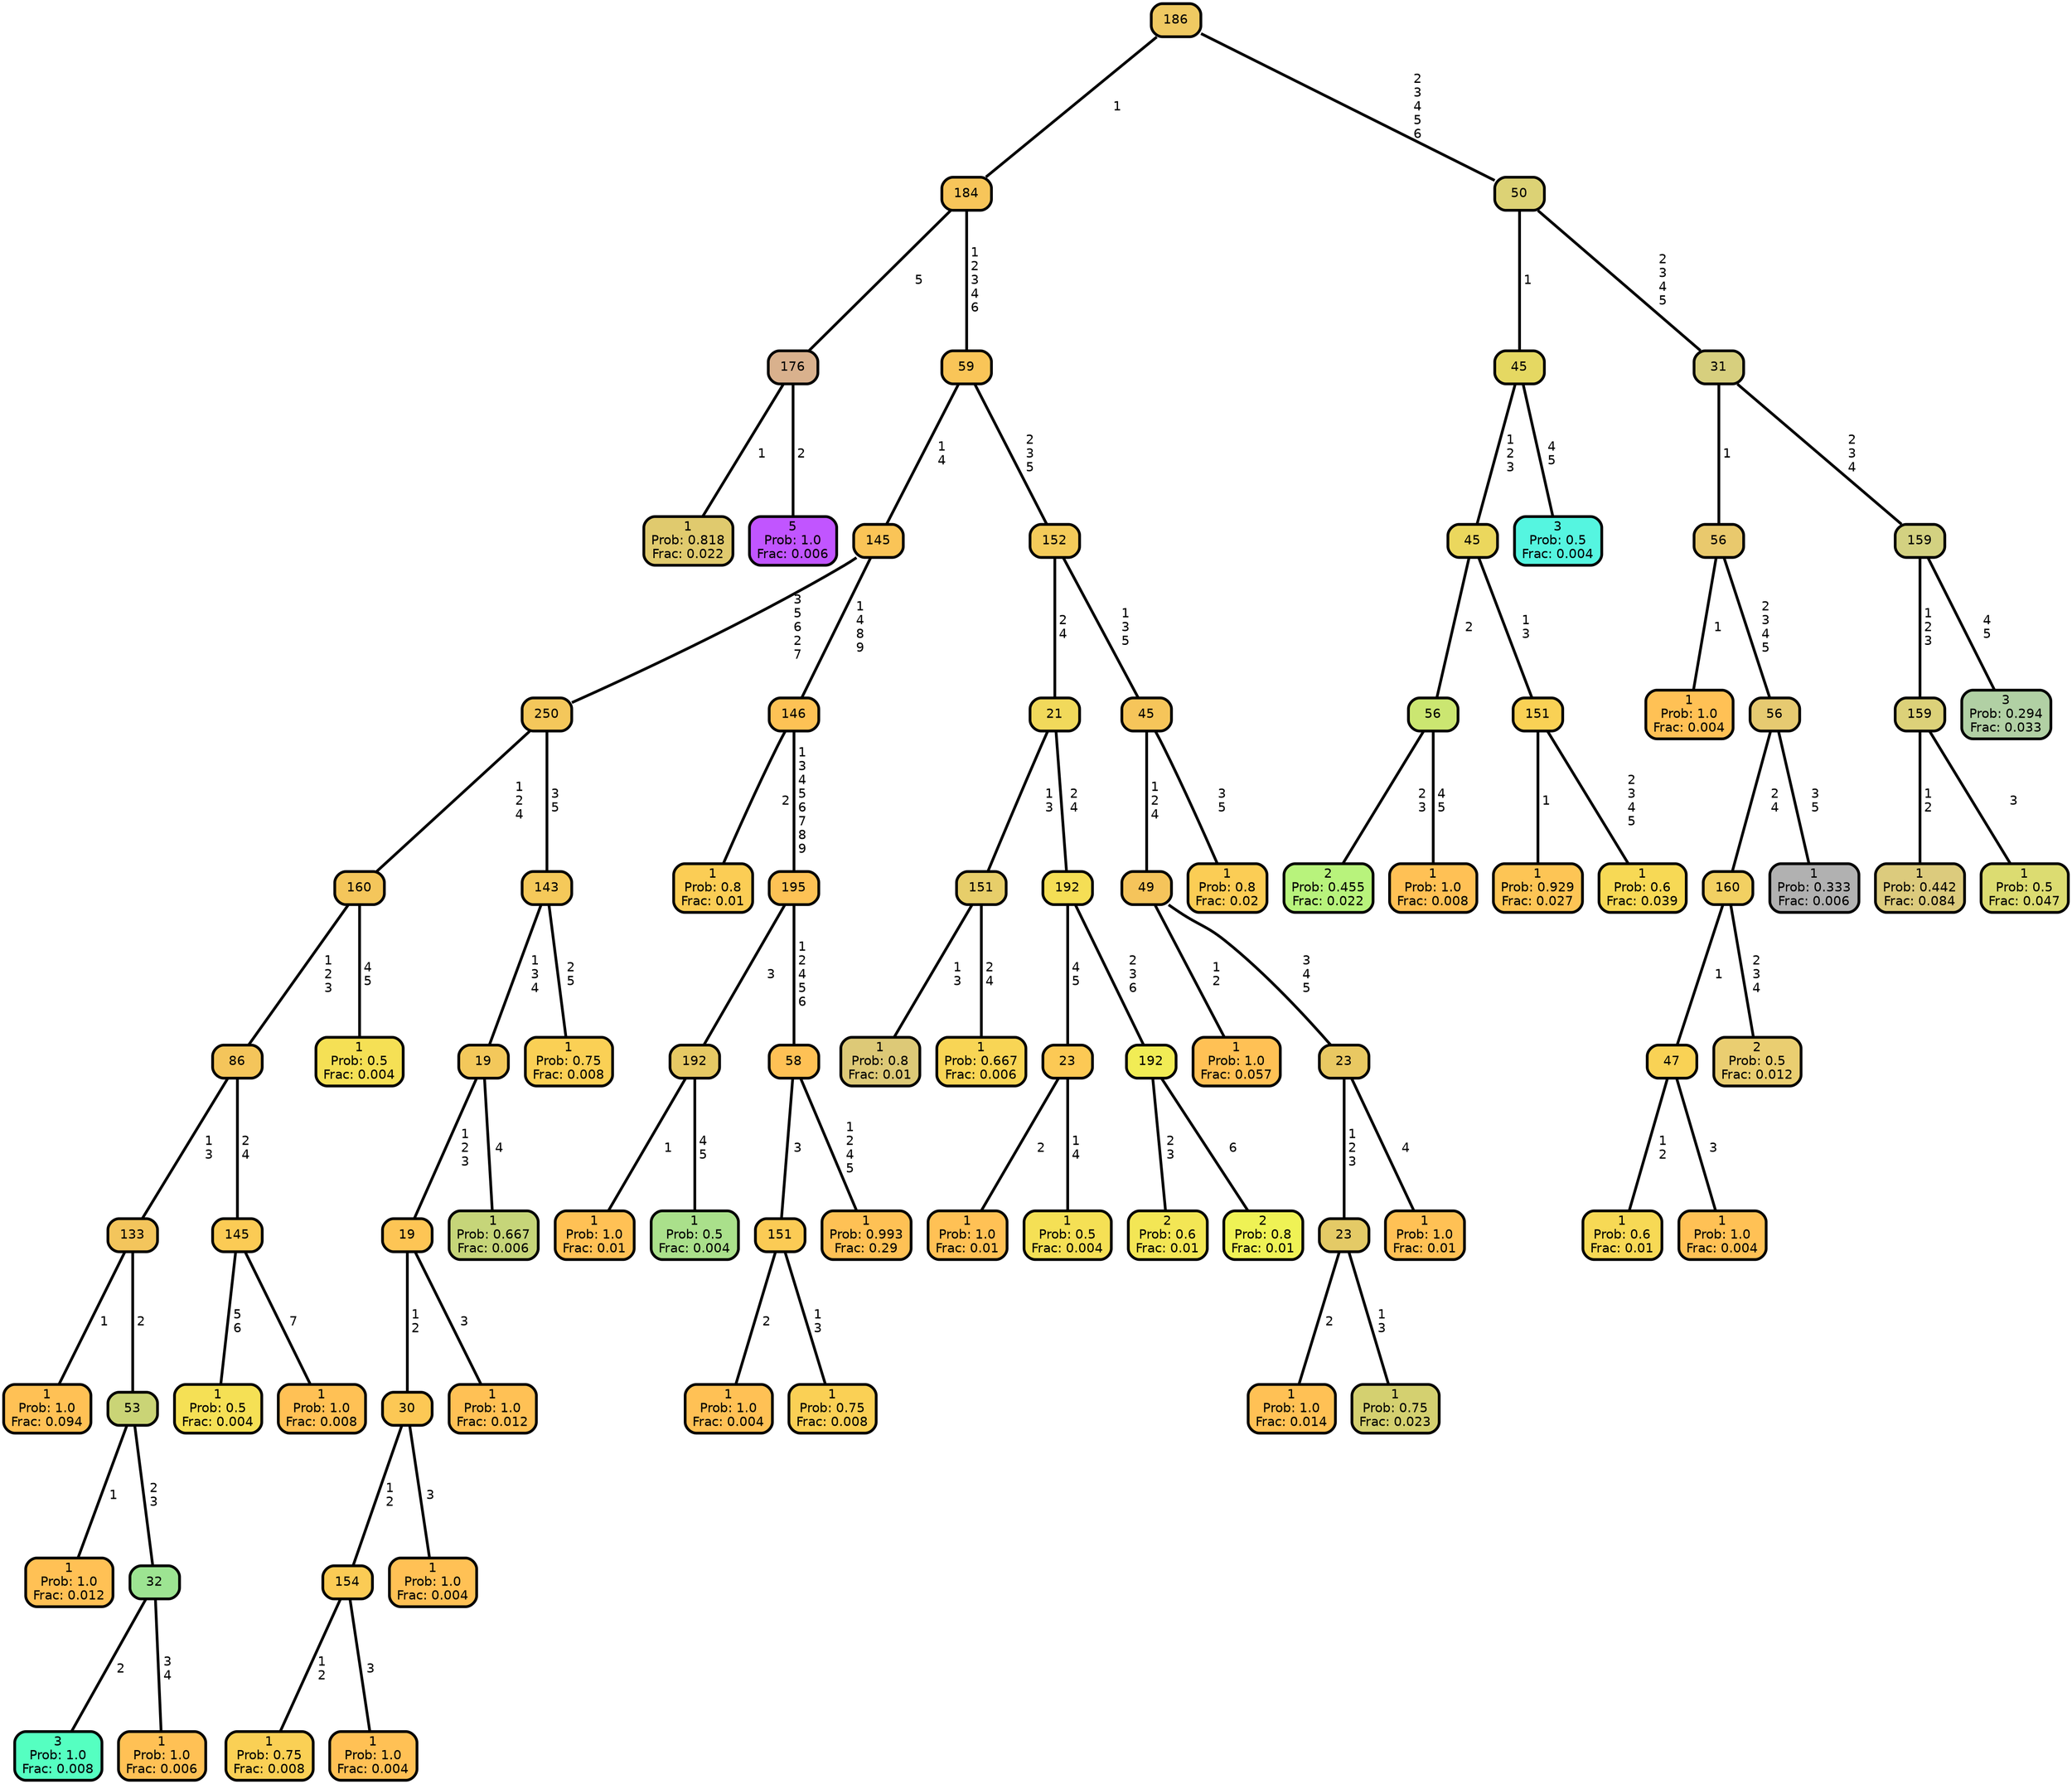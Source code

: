 graph Tree {
node [shape=box, style="filled, rounded",color="black",penwidth="3",fontcolor="black",                 fontname=helvetica] ;
graph [ranksep="0 equally", splines=straight,                 bgcolor=transparent, dpi=200] ;
edge [fontname=helvetica, color=black] ;
0 [label="1
Prob: 0.818
Frac: 0.022", fillcolor="#e0ca6e"] ;
1 [label="176", fillcolor="#d9b18d"] ;
2 [label="5
Prob: 1.0
Frac: 0.006", fillcolor="#c155ff"] ;
3 [label="184", fillcolor="#f7c55a"] ;
4 [label="1
Prob: 1.0
Frac: 0.094", fillcolor="#ffc155"] ;
5 [label="133", fillcolor="#f3c55c"] ;
6 [label="1
Prob: 1.0
Frac: 0.012", fillcolor="#ffc155"] ;
7 [label="53", fillcolor="#cad476"] ;
8 [label="3
Prob: 1.0
Frac: 0.008", fillcolor="#55ffc1"] ;
9 [label="32", fillcolor="#9de492"] ;
10 [label="1
Prob: 1.0
Frac: 0.006", fillcolor="#ffc155"] ;
11 [label="86", fillcolor="#f4c55b"] ;
12 [label="1
Prob: 0.5
Frac: 0.004", fillcolor="#f5e055"] ;
13 [label="145", fillcolor="#fbcb55"] ;
14 [label="1
Prob: 1.0
Frac: 0.008", fillcolor="#ffc155"] ;
15 [label="160", fillcolor="#f4c65b"] ;
16 [label="1
Prob: 0.5
Frac: 0.004", fillcolor="#f5e055"] ;
17 [label="250", fillcolor="#f4c75b"] ;
18 [label="1
Prob: 0.75
Frac: 0.008", fillcolor="#fad055"] ;
19 [label="154", fillcolor="#fbcb55"] ;
20 [label="1
Prob: 1.0
Frac: 0.004", fillcolor="#ffc155"] ;
21 [label="30", fillcolor="#fcc855"] ;
22 [label="1
Prob: 1.0
Frac: 0.004", fillcolor="#ffc155"] ;
23 [label="19", fillcolor="#fdc555"] ;
24 [label="1
Prob: 1.0
Frac: 0.012", fillcolor="#ffc155"] ;
25 [label="19", fillcolor="#f3c85b"] ;
26 [label="1
Prob: 0.667
Frac: 0.006", fillcolor="#c6d579"] ;
27 [label="143", fillcolor="#f5c95a"] ;
28 [label="1
Prob: 0.75
Frac: 0.008", fillcolor="#fad055"] ;
29 [label="145", fillcolor="#fac457"] ;
30 [label="1
Prob: 0.8
Frac: 0.01", fillcolor="#fbcd55"] ;
31 [label="146", fillcolor="#fdc255"] ;
32 [label="1
Prob: 1.0
Frac: 0.01", fillcolor="#ffc155"] ;
33 [label="192", fillcolor="#e6c964"] ;
34 [label="1
Prob: 0.5
Frac: 0.004", fillcolor="#aae08b"] ;
35 [label="195", fillcolor="#fdc255"] ;
36 [label="1
Prob: 1.0
Frac: 0.004", fillcolor="#ffc155"] ;
37 [label="151", fillcolor="#fbcb55"] ;
38 [label="1
Prob: 0.75
Frac: 0.008", fillcolor="#fad055"] ;
39 [label="58", fillcolor="#fec155"] ;
40 [label="1
Prob: 0.993
Frac: 0.29", fillcolor="#fec155"] ;
41 [label="59", fillcolor="#f9c558"] ;
42 [label="1
Prob: 0.8
Frac: 0.01", fillcolor="#ddc977"] ;
43 [label="151", fillcolor="#e7ce6a"] ;
44 [label="1
Prob: 0.667
Frac: 0.006", fillcolor="#f8d555"] ;
45 [label="21", fillcolor="#f1d95b"] ;
46 [label="1
Prob: 1.0
Frac: 0.01", fillcolor="#ffc155"] ;
47 [label="23", fillcolor="#fcc955"] ;
48 [label="1
Prob: 0.5
Frac: 0.004", fillcolor="#f5e055"] ;
49 [label="192", fillcolor="#f5de55"] ;
50 [label="2
Prob: 0.6
Frac: 0.01", fillcolor="#f3e655"] ;
51 [label="192", fillcolor="#f1ec55"] ;
52 [label="2
Prob: 0.8
Frac: 0.01", fillcolor="#eff255"] ;
53 [label="152", fillcolor="#f4cb5a"] ;
54 [label="1
Prob: 1.0
Frac: 0.057", fillcolor="#ffc155"] ;
55 [label="49", fillcolor="#f5c45b"] ;
56 [label="1
Prob: 1.0
Frac: 0.014", fillcolor="#ffc155"] ;
57 [label="23", fillcolor="#e4ca66"] ;
58 [label="1
Prob: 0.75
Frac: 0.023", fillcolor="#d4d070"] ;
59 [label="23", fillcolor="#e9c862"] ;
60 [label="1
Prob: 1.0
Frac: 0.01", fillcolor="#ffc155"] ;
61 [label="45", fillcolor="#f6c55a"] ;
62 [label="1
Prob: 0.8
Frac: 0.02", fillcolor="#fbcd55"] ;
63 [label="186", fillcolor="#efc962"] ;
64 [label="2
Prob: 0.455
Frac: 0.022", fillcolor="#b8f37c"] ;
65 [label="56", fillcolor="#cbe671"] ;
66 [label="1
Prob: 1.0
Frac: 0.008", fillcolor="#ffc155"] ;
67 [label="45", fillcolor="#ebd75d"] ;
68 [label="1
Prob: 0.929
Frac: 0.027", fillcolor="#fdc555"] ;
69 [label="151", fillcolor="#f9d155"] ;
70 [label="1
Prob: 0.6
Frac: 0.039", fillcolor="#f7d955"] ;
71 [label="45", fillcolor="#e5d862"] ;
72 [label="3
Prob: 0.5
Frac: 0.004", fillcolor="#55f5e0"] ;
73 [label="50", fillcolor="#dcd275"] ;
74 [label="1
Prob: 1.0
Frac: 0.004", fillcolor="#ffc155"] ;
75 [label="56", fillcolor="#e9c96d"] ;
76 [label="1
Prob: 0.6
Frac: 0.01", fillcolor="#f7d955"] ;
77 [label="47", fillcolor="#f9d255"] ;
78 [label="1
Prob: 1.0
Frac: 0.004", fillcolor="#ffc155"] ;
79 [label="160", fillcolor="#f2d062"] ;
80 [label="2
Prob: 0.5
Frac: 0.012", fillcolor="#eace71"] ;
81 [label="56", fillcolor="#e6ca71"] ;
82 [label="1
Prob: 0.333
Frac: 0.006", fillcolor="#b1b1b1"] ;
83 [label="31", fillcolor="#d7cf7e"] ;
84 [label="1
Prob: 0.442
Frac: 0.084", fillcolor="#dccb7d"] ;
85 [label="159", fillcolor="#dcd179"] ;
86 [label="1
Prob: 0.5
Frac: 0.047", fillcolor="#dcdc71"] ;
87 [label="159", fillcolor="#d3d181"] ;
88 [label="3
Prob: 0.294
Frac: 0.033", fillcolor="#b1d0a4"] ;
1 -- 0 [label=" 1",penwidth=3] ;
1 -- 2 [label=" 2",penwidth=3] ;
3 -- 1 [label=" 5",penwidth=3] ;
3 -- 41 [label=" 1\n 2\n 3\n 4\n 6",penwidth=3] ;
5 -- 4 [label=" 1",penwidth=3] ;
5 -- 7 [label=" 2",penwidth=3] ;
7 -- 6 [label=" 1",penwidth=3] ;
7 -- 9 [label=" 2\n 3",penwidth=3] ;
9 -- 8 [label=" 2",penwidth=3] ;
9 -- 10 [label=" 3\n 4",penwidth=3] ;
11 -- 5 [label=" 1\n 3",penwidth=3] ;
11 -- 13 [label=" 2\n 4",penwidth=3] ;
13 -- 12 [label=" 5\n 6",penwidth=3] ;
13 -- 14 [label=" 7",penwidth=3] ;
15 -- 11 [label=" 1\n 2\n 3",penwidth=3] ;
15 -- 16 [label=" 4\n 5",penwidth=3] ;
17 -- 15 [label=" 1\n 2\n 4",penwidth=3] ;
17 -- 27 [label=" 3\n 5",penwidth=3] ;
19 -- 18 [label=" 1\n 2",penwidth=3] ;
19 -- 20 [label=" 3",penwidth=3] ;
21 -- 19 [label=" 1\n 2",penwidth=3] ;
21 -- 22 [label=" 3",penwidth=3] ;
23 -- 21 [label=" 1\n 2",penwidth=3] ;
23 -- 24 [label=" 3",penwidth=3] ;
25 -- 23 [label=" 1\n 2\n 3",penwidth=3] ;
25 -- 26 [label=" 4",penwidth=3] ;
27 -- 25 [label=" 1\n 3\n 4",penwidth=3] ;
27 -- 28 [label=" 2\n 5",penwidth=3] ;
29 -- 17 [label=" 3\n 5\n 6\n 2\n 7",penwidth=3] ;
29 -- 31 [label=" 1\n 4\n 8\n 9",penwidth=3] ;
31 -- 30 [label=" 2",penwidth=3] ;
31 -- 35 [label=" 1\n 3\n 4\n 5\n 6\n 7\n 8\n 9",penwidth=3] ;
33 -- 32 [label=" 1",penwidth=3] ;
33 -- 34 [label=" 4\n 5",penwidth=3] ;
35 -- 33 [label=" 3",penwidth=3] ;
35 -- 39 [label=" 1\n 2\n 4\n 5\n 6",penwidth=3] ;
37 -- 36 [label=" 2",penwidth=3] ;
37 -- 38 [label=" 1\n 3",penwidth=3] ;
39 -- 37 [label=" 3",penwidth=3] ;
39 -- 40 [label=" 1\n 2\n 4\n 5",penwidth=3] ;
41 -- 29 [label=" 1\n 4",penwidth=3] ;
41 -- 53 [label=" 2\n 3\n 5",penwidth=3] ;
43 -- 42 [label=" 1\n 3",penwidth=3] ;
43 -- 44 [label=" 2\n 4",penwidth=3] ;
45 -- 43 [label=" 1\n 3",penwidth=3] ;
45 -- 49 [label=" 2\n 4",penwidth=3] ;
47 -- 46 [label=" 2",penwidth=3] ;
47 -- 48 [label=" 1\n 4",penwidth=3] ;
49 -- 47 [label=" 4\n 5",penwidth=3] ;
49 -- 51 [label=" 2\n 3\n 6",penwidth=3] ;
51 -- 50 [label=" 2\n 3",penwidth=3] ;
51 -- 52 [label=" 6",penwidth=3] ;
53 -- 45 [label=" 2\n 4",penwidth=3] ;
53 -- 61 [label=" 1\n 3\n 5",penwidth=3] ;
55 -- 54 [label=" 1\n 2",penwidth=3] ;
55 -- 59 [label=" 3\n 4\n 5",penwidth=3] ;
57 -- 56 [label=" 2",penwidth=3] ;
57 -- 58 [label=" 1\n 3",penwidth=3] ;
59 -- 57 [label=" 1\n 2\n 3",penwidth=3] ;
59 -- 60 [label=" 4",penwidth=3] ;
61 -- 55 [label=" 1\n 2\n 4",penwidth=3] ;
61 -- 62 [label=" 3\n 5",penwidth=3] ;
63 -- 3 [label=" 1",penwidth=3] ;
63 -- 73 [label=" 2\n 3\n 4\n 5\n 6",penwidth=3] ;
65 -- 64 [label=" 2\n 3",penwidth=3] ;
65 -- 66 [label=" 4\n 5",penwidth=3] ;
67 -- 65 [label=" 2",penwidth=3] ;
67 -- 69 [label=" 1\n 3",penwidth=3] ;
69 -- 68 [label=" 1",penwidth=3] ;
69 -- 70 [label=" 2\n 3\n 4\n 5",penwidth=3] ;
71 -- 67 [label=" 1\n 2\n 3",penwidth=3] ;
71 -- 72 [label=" 4\n 5",penwidth=3] ;
73 -- 71 [label=" 1",penwidth=3] ;
73 -- 83 [label=" 2\n 3\n 4\n 5",penwidth=3] ;
75 -- 74 [label=" 1",penwidth=3] ;
75 -- 81 [label=" 2\n 3\n 4\n 5",penwidth=3] ;
77 -- 76 [label=" 1\n 2",penwidth=3] ;
77 -- 78 [label=" 3",penwidth=3] ;
79 -- 77 [label=" 1",penwidth=3] ;
79 -- 80 [label=" 2\n 3\n 4",penwidth=3] ;
81 -- 79 [label=" 2\n 4",penwidth=3] ;
81 -- 82 [label=" 3\n 5",penwidth=3] ;
83 -- 75 [label=" 1",penwidth=3] ;
83 -- 87 [label=" 2\n 3\n 4",penwidth=3] ;
85 -- 84 [label=" 1\n 2",penwidth=3] ;
85 -- 86 [label=" 3",penwidth=3] ;
87 -- 85 [label=" 1\n 2\n 3",penwidth=3] ;
87 -- 88 [label=" 4\n 5",penwidth=3] ;
{rank = same;}}